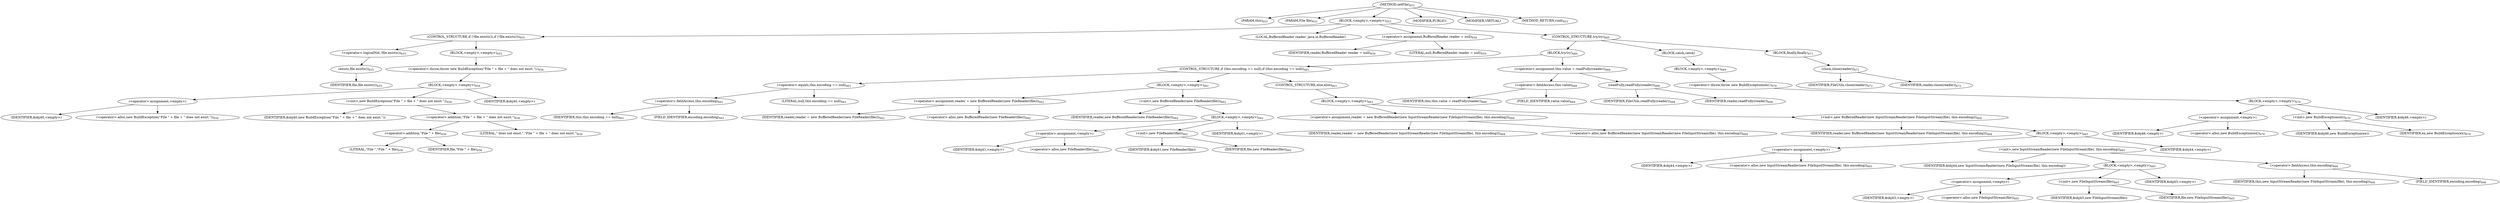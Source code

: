 digraph "setFile" {  
"1516" [label = <(METHOD,setFile)<SUB>653</SUB>> ]
"86" [label = <(PARAM,this)<SUB>653</SUB>> ]
"1517" [label = <(PARAM,File file)<SUB>653</SUB>> ]
"1518" [label = <(BLOCK,&lt;empty&gt;,&lt;empty&gt;)<SUB>653</SUB>> ]
"1519" [label = <(CONTROL_STRUCTURE,if (!file.exists()),if (!file.exists()))<SUB>655</SUB>> ]
"1520" [label = <(&lt;operator&gt;.logicalNot,!file.exists())<SUB>655</SUB>> ]
"1521" [label = <(exists,file.exists())<SUB>655</SUB>> ]
"1522" [label = <(IDENTIFIER,file,file.exists())<SUB>655</SUB>> ]
"1523" [label = <(BLOCK,&lt;empty&gt;,&lt;empty&gt;)<SUB>655</SUB>> ]
"1524" [label = <(&lt;operator&gt;.throw,throw new BuildException(&quot;File &quot; + file + &quot; does not exist.&quot;);)<SUB>656</SUB>> ]
"1525" [label = <(BLOCK,&lt;empty&gt;,&lt;empty&gt;)<SUB>656</SUB>> ]
"1526" [label = <(&lt;operator&gt;.assignment,&lt;empty&gt;)> ]
"1527" [label = <(IDENTIFIER,$obj40,&lt;empty&gt;)> ]
"1528" [label = <(&lt;operator&gt;.alloc,new BuildException(&quot;File &quot; + file + &quot; does not exist.&quot;))<SUB>656</SUB>> ]
"1529" [label = <(&lt;init&gt;,new BuildException(&quot;File &quot; + file + &quot; does not exist.&quot;))<SUB>656</SUB>> ]
"1530" [label = <(IDENTIFIER,$obj40,new BuildException(&quot;File &quot; + file + &quot; does not exist.&quot;))> ]
"1531" [label = <(&lt;operator&gt;.addition,&quot;File &quot; + file + &quot; does not exist.&quot;)<SUB>656</SUB>> ]
"1532" [label = <(&lt;operator&gt;.addition,&quot;File &quot; + file)<SUB>656</SUB>> ]
"1533" [label = <(LITERAL,&quot;File &quot;,&quot;File &quot; + file)<SUB>656</SUB>> ]
"1534" [label = <(IDENTIFIER,file,&quot;File &quot; + file)<SUB>656</SUB>> ]
"1535" [label = <(LITERAL,&quot; does not exist.&quot;,&quot;File &quot; + file + &quot; does not exist.&quot;)<SUB>656</SUB>> ]
"1536" [label = <(IDENTIFIER,$obj40,&lt;empty&gt;)> ]
"88" [label = <(LOCAL,BufferedReader reader: java.io.BufferedReader)> ]
"1537" [label = <(&lt;operator&gt;.assignment,BufferedReader reader = null)<SUB>659</SUB>> ]
"1538" [label = <(IDENTIFIER,reader,BufferedReader reader = null)<SUB>659</SUB>> ]
"1539" [label = <(LITERAL,null,BufferedReader reader = null)<SUB>659</SUB>> ]
"1540" [label = <(CONTROL_STRUCTURE,try,try)<SUB>660</SUB>> ]
"1541" [label = <(BLOCK,try,try)<SUB>660</SUB>> ]
"1542" [label = <(CONTROL_STRUCTURE,if (this.encoding == null),if (this.encoding == null))<SUB>661</SUB>> ]
"1543" [label = <(&lt;operator&gt;.equals,this.encoding == null)<SUB>661</SUB>> ]
"1544" [label = <(&lt;operator&gt;.fieldAccess,this.encoding)<SUB>661</SUB>> ]
"85" [label = <(IDENTIFIER,this,this.encoding == null)<SUB>661</SUB>> ]
"1545" [label = <(FIELD_IDENTIFIER,encoding,encoding)<SUB>661</SUB>> ]
"1546" [label = <(LITERAL,null,this.encoding == null)<SUB>661</SUB>> ]
"1547" [label = <(BLOCK,&lt;empty&gt;,&lt;empty&gt;)<SUB>661</SUB>> ]
"1548" [label = <(&lt;operator&gt;.assignment,reader = new BufferedReader(new FileReader(file)))<SUB>662</SUB>> ]
"1549" [label = <(IDENTIFIER,reader,reader = new BufferedReader(new FileReader(file)))<SUB>662</SUB>> ]
"1550" [label = <(&lt;operator&gt;.alloc,new BufferedReader(new FileReader(file)))<SUB>662</SUB>> ]
"1551" [label = <(&lt;init&gt;,new BufferedReader(new FileReader(file)))<SUB>662</SUB>> ]
"87" [label = <(IDENTIFIER,reader,new BufferedReader(new FileReader(file)))<SUB>662</SUB>> ]
"1552" [label = <(BLOCK,&lt;empty&gt;,&lt;empty&gt;)<SUB>662</SUB>> ]
"1553" [label = <(&lt;operator&gt;.assignment,&lt;empty&gt;)> ]
"1554" [label = <(IDENTIFIER,$obj41,&lt;empty&gt;)> ]
"1555" [label = <(&lt;operator&gt;.alloc,new FileReader(file))<SUB>662</SUB>> ]
"1556" [label = <(&lt;init&gt;,new FileReader(file))<SUB>662</SUB>> ]
"1557" [label = <(IDENTIFIER,$obj41,new FileReader(file))> ]
"1558" [label = <(IDENTIFIER,file,new FileReader(file))<SUB>662</SUB>> ]
"1559" [label = <(IDENTIFIER,$obj41,&lt;empty&gt;)> ]
"1560" [label = <(CONTROL_STRUCTURE,else,else)<SUB>663</SUB>> ]
"1561" [label = <(BLOCK,&lt;empty&gt;,&lt;empty&gt;)<SUB>663</SUB>> ]
"1562" [label = <(&lt;operator&gt;.assignment,reader = new BufferedReader(new InputStreamReader(new FileInputStream(file), this.encoding)))<SUB>664</SUB>> ]
"1563" [label = <(IDENTIFIER,reader,reader = new BufferedReader(new InputStreamReader(new FileInputStream(file), this.encoding)))<SUB>664</SUB>> ]
"1564" [label = <(&lt;operator&gt;.alloc,new BufferedReader(new InputStreamReader(new FileInputStream(file), this.encoding)))<SUB>664</SUB>> ]
"1565" [label = <(&lt;init&gt;,new BufferedReader(new InputStreamReader(new FileInputStream(file), this.encoding)))<SUB>664</SUB>> ]
"90" [label = <(IDENTIFIER,reader,new BufferedReader(new InputStreamReader(new FileInputStream(file), this.encoding)))<SUB>664</SUB>> ]
"1566" [label = <(BLOCK,&lt;empty&gt;,&lt;empty&gt;)<SUB>665</SUB>> ]
"1567" [label = <(&lt;operator&gt;.assignment,&lt;empty&gt;)> ]
"1568" [label = <(IDENTIFIER,$obj44,&lt;empty&gt;)> ]
"1569" [label = <(&lt;operator&gt;.alloc,new InputStreamReader(new FileInputStream(file), this.encoding))<SUB>665</SUB>> ]
"1570" [label = <(&lt;init&gt;,new InputStreamReader(new FileInputStream(file), this.encoding))<SUB>665</SUB>> ]
"1571" [label = <(IDENTIFIER,$obj44,new InputStreamReader(new FileInputStream(file), this.encoding))> ]
"1572" [label = <(BLOCK,&lt;empty&gt;,&lt;empty&gt;)<SUB>665</SUB>> ]
"1573" [label = <(&lt;operator&gt;.assignment,&lt;empty&gt;)> ]
"1574" [label = <(IDENTIFIER,$obj43,&lt;empty&gt;)> ]
"1575" [label = <(&lt;operator&gt;.alloc,new FileInputStream(file))<SUB>665</SUB>> ]
"1576" [label = <(&lt;init&gt;,new FileInputStream(file))<SUB>665</SUB>> ]
"1577" [label = <(IDENTIFIER,$obj43,new FileInputStream(file))> ]
"1578" [label = <(IDENTIFIER,file,new FileInputStream(file))<SUB>665</SUB>> ]
"1579" [label = <(IDENTIFIER,$obj43,&lt;empty&gt;)> ]
"1580" [label = <(&lt;operator&gt;.fieldAccess,this.encoding)<SUB>666</SUB>> ]
"89" [label = <(IDENTIFIER,this,new InputStreamReader(new FileInputStream(file), this.encoding))<SUB>666</SUB>> ]
"1581" [label = <(FIELD_IDENTIFIER,encoding,encoding)<SUB>666</SUB>> ]
"1582" [label = <(IDENTIFIER,$obj44,&lt;empty&gt;)> ]
"1583" [label = <(&lt;operator&gt;.assignment,this.value = readFully(reader))<SUB>668</SUB>> ]
"1584" [label = <(&lt;operator&gt;.fieldAccess,this.value)<SUB>668</SUB>> ]
"1585" [label = <(IDENTIFIER,this,this.value = readFully(reader))<SUB>668</SUB>> ]
"1586" [label = <(FIELD_IDENTIFIER,value,value)<SUB>668</SUB>> ]
"1587" [label = <(readFully,readFully(reader))<SUB>668</SUB>> ]
"1588" [label = <(IDENTIFIER,FileUtils,readFully(reader))<SUB>668</SUB>> ]
"1589" [label = <(IDENTIFIER,reader,readFully(reader))<SUB>668</SUB>> ]
"1590" [label = <(BLOCK,catch,catch)> ]
"1591" [label = <(BLOCK,&lt;empty&gt;,&lt;empty&gt;)<SUB>669</SUB>> ]
"1592" [label = <(&lt;operator&gt;.throw,throw new BuildException(ex);)<SUB>670</SUB>> ]
"1593" [label = <(BLOCK,&lt;empty&gt;,&lt;empty&gt;)<SUB>670</SUB>> ]
"1594" [label = <(&lt;operator&gt;.assignment,&lt;empty&gt;)> ]
"1595" [label = <(IDENTIFIER,$obj46,&lt;empty&gt;)> ]
"1596" [label = <(&lt;operator&gt;.alloc,new BuildException(ex))<SUB>670</SUB>> ]
"1597" [label = <(&lt;init&gt;,new BuildException(ex))<SUB>670</SUB>> ]
"1598" [label = <(IDENTIFIER,$obj46,new BuildException(ex))> ]
"1599" [label = <(IDENTIFIER,ex,new BuildException(ex))<SUB>670</SUB>> ]
"1600" [label = <(IDENTIFIER,$obj46,&lt;empty&gt;)> ]
"1601" [label = <(BLOCK,finally,finally)<SUB>671</SUB>> ]
"1602" [label = <(close,close(reader))<SUB>672</SUB>> ]
"1603" [label = <(IDENTIFIER,FileUtils,close(reader))<SUB>672</SUB>> ]
"1604" [label = <(IDENTIFIER,reader,close(reader))<SUB>672</SUB>> ]
"1605" [label = <(MODIFIER,PUBLIC)> ]
"1606" [label = <(MODIFIER,VIRTUAL)> ]
"1607" [label = <(METHOD_RETURN,void)<SUB>653</SUB>> ]
  "1516" -> "86" 
  "1516" -> "1517" 
  "1516" -> "1518" 
  "1516" -> "1605" 
  "1516" -> "1606" 
  "1516" -> "1607" 
  "1518" -> "1519" 
  "1518" -> "88" 
  "1518" -> "1537" 
  "1518" -> "1540" 
  "1519" -> "1520" 
  "1519" -> "1523" 
  "1520" -> "1521" 
  "1521" -> "1522" 
  "1523" -> "1524" 
  "1524" -> "1525" 
  "1525" -> "1526" 
  "1525" -> "1529" 
  "1525" -> "1536" 
  "1526" -> "1527" 
  "1526" -> "1528" 
  "1529" -> "1530" 
  "1529" -> "1531" 
  "1531" -> "1532" 
  "1531" -> "1535" 
  "1532" -> "1533" 
  "1532" -> "1534" 
  "1537" -> "1538" 
  "1537" -> "1539" 
  "1540" -> "1541" 
  "1540" -> "1590" 
  "1540" -> "1601" 
  "1541" -> "1542" 
  "1541" -> "1583" 
  "1542" -> "1543" 
  "1542" -> "1547" 
  "1542" -> "1560" 
  "1543" -> "1544" 
  "1543" -> "1546" 
  "1544" -> "85" 
  "1544" -> "1545" 
  "1547" -> "1548" 
  "1547" -> "1551" 
  "1548" -> "1549" 
  "1548" -> "1550" 
  "1551" -> "87" 
  "1551" -> "1552" 
  "1552" -> "1553" 
  "1552" -> "1556" 
  "1552" -> "1559" 
  "1553" -> "1554" 
  "1553" -> "1555" 
  "1556" -> "1557" 
  "1556" -> "1558" 
  "1560" -> "1561" 
  "1561" -> "1562" 
  "1561" -> "1565" 
  "1562" -> "1563" 
  "1562" -> "1564" 
  "1565" -> "90" 
  "1565" -> "1566" 
  "1566" -> "1567" 
  "1566" -> "1570" 
  "1566" -> "1582" 
  "1567" -> "1568" 
  "1567" -> "1569" 
  "1570" -> "1571" 
  "1570" -> "1572" 
  "1570" -> "1580" 
  "1572" -> "1573" 
  "1572" -> "1576" 
  "1572" -> "1579" 
  "1573" -> "1574" 
  "1573" -> "1575" 
  "1576" -> "1577" 
  "1576" -> "1578" 
  "1580" -> "89" 
  "1580" -> "1581" 
  "1583" -> "1584" 
  "1583" -> "1587" 
  "1584" -> "1585" 
  "1584" -> "1586" 
  "1587" -> "1588" 
  "1587" -> "1589" 
  "1590" -> "1591" 
  "1591" -> "1592" 
  "1592" -> "1593" 
  "1593" -> "1594" 
  "1593" -> "1597" 
  "1593" -> "1600" 
  "1594" -> "1595" 
  "1594" -> "1596" 
  "1597" -> "1598" 
  "1597" -> "1599" 
  "1601" -> "1602" 
  "1602" -> "1603" 
  "1602" -> "1604" 
}

